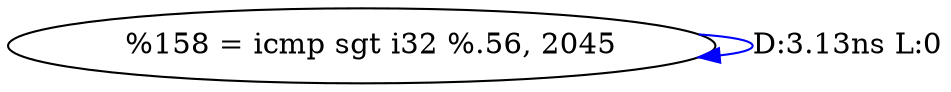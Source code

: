 digraph {
Node0x403aad0[label="  %158 = icmp sgt i32 %.56, 2045"];
Node0x403aad0 -> Node0x403aad0[label="D:3.13ns L:0",color=blue];
}
